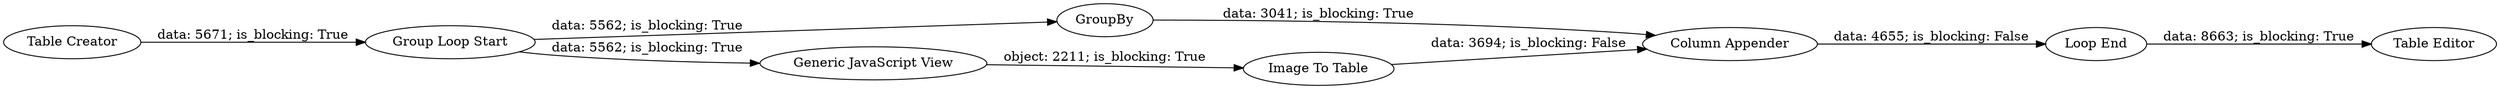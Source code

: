 digraph {
	"-5268514695124754822_15" [label="Column Appender"]
	"-5268514695124754822_13" [label="Image To Table"]
	"-5268514695124754822_17" [label="Table Editor"]
	"-5268514695124754822_2" [label="Table Creator"]
	"-5268514695124754822_14" [label=GroupBy]
	"-5268514695124754822_16" [label="Loop End"]
	"-5268514695124754822_4" [label="Group Loop Start"]
	"-5268514695124754822_351" [label="Generic JavaScript View"]
	"-5268514695124754822_16" -> "-5268514695124754822_17" [label="data: 8663; is_blocking: True"]
	"-5268514695124754822_4" -> "-5268514695124754822_14" [label="data: 5562; is_blocking: True"]
	"-5268514695124754822_13" -> "-5268514695124754822_15" [label="data: 3694; is_blocking: False"]
	"-5268514695124754822_14" -> "-5268514695124754822_15" [label="data: 3041; is_blocking: True"]
	"-5268514695124754822_15" -> "-5268514695124754822_16" [label="data: 4655; is_blocking: False"]
	"-5268514695124754822_2" -> "-5268514695124754822_4" [label="data: 5671; is_blocking: True"]
	"-5268514695124754822_4" -> "-5268514695124754822_351" [label="data: 5562; is_blocking: True"]
	"-5268514695124754822_351" -> "-5268514695124754822_13" [label="object: 2211; is_blocking: True"]
	rankdir=LR
}
